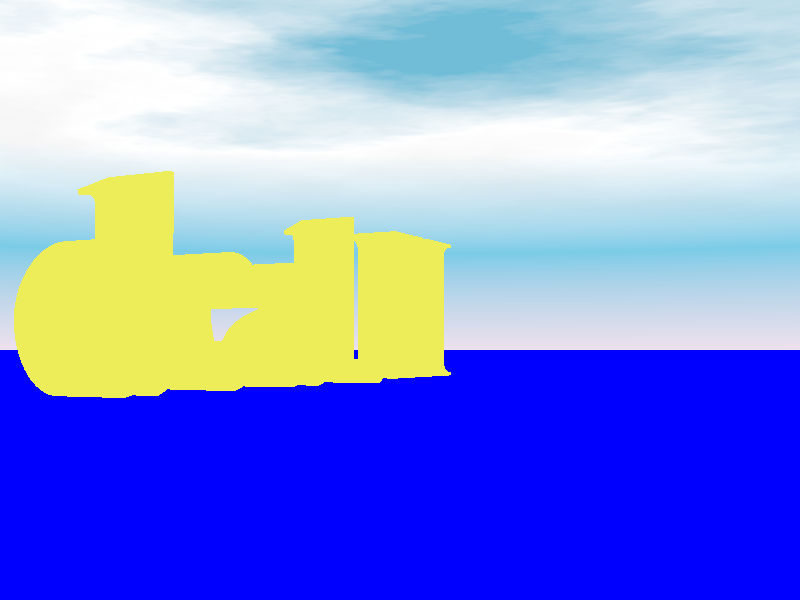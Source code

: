  
#include "colors.inc"

camera {
  location <-5,.15,-2>
  look_at <1,.5,1>
  angle 45
}

light_source { <500,500,-1000> White }

plane { y,0
  texture {
    pigment { color red 0 green 0 blue 1 }
    finish { reflection .35 specular 1 }
    normal { ripples .35 turbulence .5 scale .25 }
  }
}

text { ttf "timrom.ttf" "deal.II" .25, 0
  pigment { BrightGold }
  finish { specular 1 }
  translate -3*x
  translate 0.02*y
}

#include "skies.inc"

sky_sphere { S_Cloud2 }

